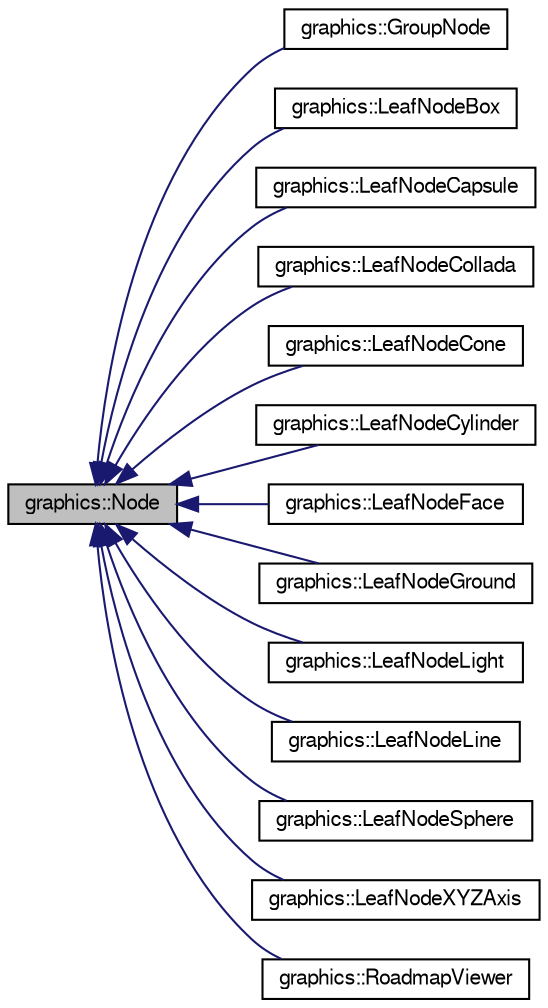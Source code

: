 digraph "graphics::Node"
{
  edge [fontname="FreeSans",fontsize="10",labelfontname="FreeSans",labelfontsize="10"];
  node [fontname="FreeSans",fontsize="10",shape=record];
  rankdir="LR";
  Node1 [label="graphics::Node",height=0.2,width=0.4,color="black", fillcolor="grey75", style="filled" fontcolor="black"];
  Node1 -> Node2 [dir="back",color="midnightblue",fontsize="10",style="solid",fontname="FreeSans"];
  Node2 [label="graphics::GroupNode",height=0.2,width=0.4,color="black", fillcolor="white", style="filled",URL="$a00001.html"];
  Node1 -> Node3 [dir="back",color="midnightblue",fontsize="10",style="solid",fontname="FreeSans"];
  Node3 [label="graphics::LeafNodeBox",height=0.2,width=0.4,color="black", fillcolor="white", style="filled",URL="$a00002.html",tooltip="Implementation of the Box GraphicalObject in OSG render engine. "];
  Node1 -> Node4 [dir="back",color="midnightblue",fontsize="10",style="solid",fontname="FreeSans"];
  Node4 [label="graphics::LeafNodeCapsule",height=0.2,width=0.4,color="black", fillcolor="white", style="filled",URL="$a00003.html",tooltip="Implementation of the Capsule GraphicalObject in OSG render. "];
  Node1 -> Node5 [dir="back",color="midnightblue",fontsize="10",style="solid",fontname="FreeSans"];
  Node5 [label="graphics::LeafNodeCollada",height=0.2,width=0.4,color="black", fillcolor="white", style="filled",URL="$a00004.html",tooltip="Implementation of the Collada GraphicalObject in OSG render. "];
  Node1 -> Node6 [dir="back",color="midnightblue",fontsize="10",style="solid",fontname="FreeSans"];
  Node6 [label="graphics::LeafNodeCone",height=0.2,width=0.4,color="black", fillcolor="white", style="filled",URL="$a00005.html",tooltip="Implementation of the Cone GraphicalObject in OSG render. "];
  Node1 -> Node7 [dir="back",color="midnightblue",fontsize="10",style="solid",fontname="FreeSans"];
  Node7 [label="graphics::LeafNodeCylinder",height=0.2,width=0.4,color="black", fillcolor="white", style="filled",URL="$a00006.html",tooltip="Implementation of the Cylinder GraphicalObject in OSG render. "];
  Node1 -> Node8 [dir="back",color="midnightblue",fontsize="10",style="solid",fontname="FreeSans"];
  Node8 [label="graphics::LeafNodeFace",height=0.2,width=0.4,color="black", fillcolor="white", style="filled",URL="$a00007.html",tooltip="Implementation of the Face GraphicalObject in OSG render. "];
  Node1 -> Node9 [dir="back",color="midnightblue",fontsize="10",style="solid",fontname="FreeSans"];
  Node9 [label="graphics::LeafNodeGround",height=0.2,width=0.4,color="black", fillcolor="white", style="filled",URL="$a00008.html"];
  Node1 -> Node10 [dir="back",color="midnightblue",fontsize="10",style="solid",fontname="FreeSans"];
  Node10 [label="graphics::LeafNodeLight",height=0.2,width=0.4,color="black", fillcolor="white", style="filled",URL="$a00009.html",tooltip="Implementation of the Light GraphicalObject in OSG render. "];
  Node1 -> Node11 [dir="back",color="midnightblue",fontsize="10",style="solid",fontname="FreeSans"];
  Node11 [label="graphics::LeafNodeLine",height=0.2,width=0.4,color="black", fillcolor="white", style="filled",URL="$a00010.html"];
  Node1 -> Node12 [dir="back",color="midnightblue",fontsize="10",style="solid",fontname="FreeSans"];
  Node12 [label="graphics::LeafNodeSphere",height=0.2,width=0.4,color="black", fillcolor="white", style="filled",URL="$a00011.html",tooltip="Implementation of the Sphere GraphicalObject in OSG render. "];
  Node1 -> Node13 [dir="back",color="midnightblue",fontsize="10",style="solid",fontname="FreeSans"];
  Node13 [label="graphics::LeafNodeXYZAxis",height=0.2,width=0.4,color="black", fillcolor="white", style="filled",URL="$a00012.html",tooltip="Implementation of the XYZAxis GraphicalObject in OSG render. "];
  Node1 -> Node14 [dir="back",color="midnightblue",fontsize="10",style="solid",fontname="FreeSans"];
  Node14 [label="graphics::RoadmapViewer",height=0.2,width=0.4,color="black", fillcolor="white", style="filled",URL="$a00015.html"];
}
